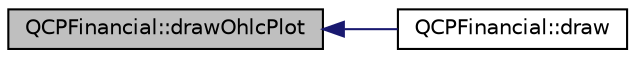 digraph "QCPFinancial::drawOhlcPlot"
{
  edge [fontname="Helvetica",fontsize="10",labelfontname="Helvetica",labelfontsize="10"];
  node [fontname="Helvetica",fontsize="10",shape=record];
  rankdir="LR";
  Node107 [label="QCPFinancial::drawOhlcPlot",height=0.2,width=0.4,color="black", fillcolor="grey75", style="filled", fontcolor="black"];
  Node107 -> Node108 [dir="back",color="midnightblue",fontsize="10",style="solid",fontname="Helvetica"];
  Node108 [label="QCPFinancial::draw",height=0.2,width=0.4,color="black", fillcolor="white", style="filled",URL="$da/d7c/class_q_c_p_financial.html#ad71a59a1b42616594831e04e52c92120"];
}
